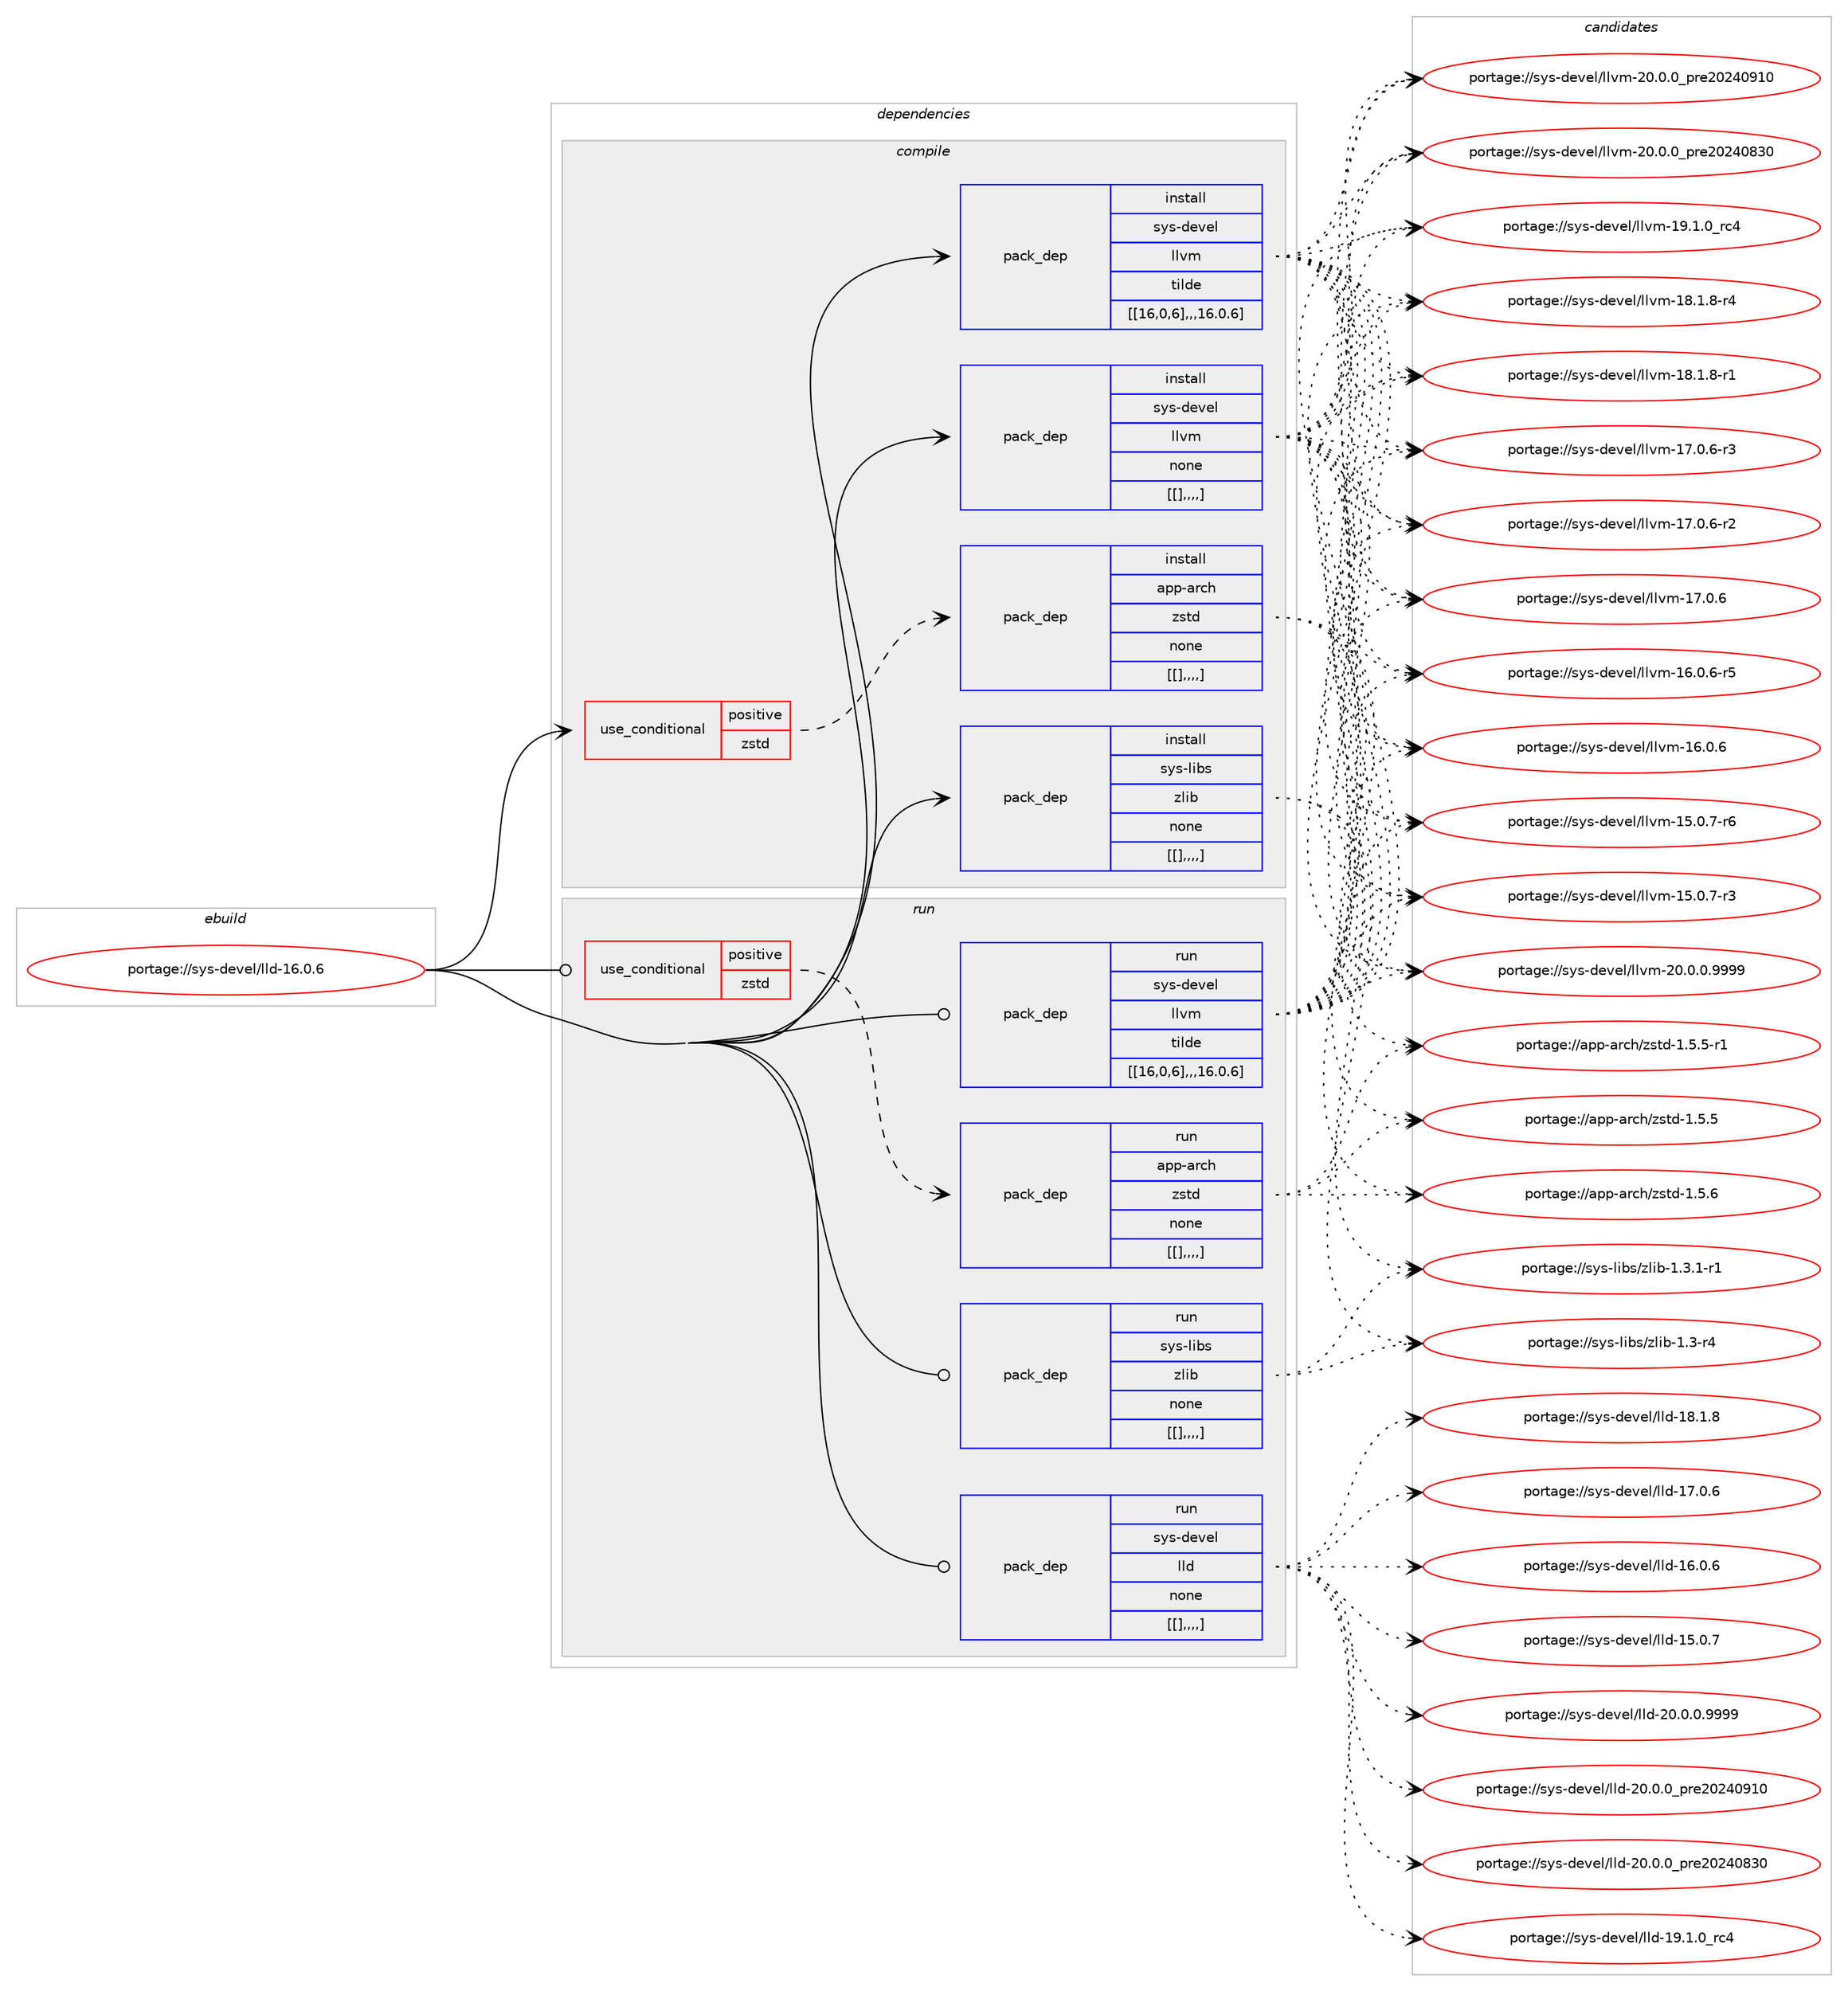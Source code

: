 digraph prolog {

# *************
# Graph options
# *************

newrank=true;
concentrate=true;
compound=true;
graph [rankdir=LR,fontname=Helvetica,fontsize=10,ranksep=1.5];#, ranksep=2.5, nodesep=0.2];
edge  [arrowhead=vee];
node  [fontname=Helvetica,fontsize=10];

# **********
# The ebuild
# **********

subgraph cluster_leftcol {
color=gray;
label=<<i>ebuild</i>>;
id [label="portage://sys-devel/lld-16.0.6", color=red, width=4, href="../sys-devel/lld-16.0.6.svg"];
}

# ****************
# The dependencies
# ****************

subgraph cluster_midcol {
color=gray;
label=<<i>dependencies</i>>;
subgraph cluster_compile {
fillcolor="#eeeeee";
style=filled;
label=<<i>compile</i>>;
subgraph cond120196 {
dependency452418 [label=<<TABLE BORDER="0" CELLBORDER="1" CELLSPACING="0" CELLPADDING="4"><TR><TD ROWSPAN="3" CELLPADDING="10">use_conditional</TD></TR><TR><TD>positive</TD></TR><TR><TD>zstd</TD></TR></TABLE>>, shape=none, color=red];
subgraph pack329141 {
dependency452419 [label=<<TABLE BORDER="0" CELLBORDER="1" CELLSPACING="0" CELLPADDING="4" WIDTH="220"><TR><TD ROWSPAN="6" CELLPADDING="30">pack_dep</TD></TR><TR><TD WIDTH="110">install</TD></TR><TR><TD>app-arch</TD></TR><TR><TD>zstd</TD></TR><TR><TD>none</TD></TR><TR><TD>[[],,,,]</TD></TR></TABLE>>, shape=none, color=blue];
}
dependency452418:e -> dependency452419:w [weight=20,style="dashed",arrowhead="vee"];
}
id:e -> dependency452418:w [weight=20,style="solid",arrowhead="vee"];
subgraph pack329142 {
dependency452420 [label=<<TABLE BORDER="0" CELLBORDER="1" CELLSPACING="0" CELLPADDING="4" WIDTH="220"><TR><TD ROWSPAN="6" CELLPADDING="30">pack_dep</TD></TR><TR><TD WIDTH="110">install</TD></TR><TR><TD>sys-devel</TD></TR><TR><TD>llvm</TD></TR><TR><TD>tilde</TD></TR><TR><TD>[[16,0,6],,,16.0.6]</TD></TR></TABLE>>, shape=none, color=blue];
}
id:e -> dependency452420:w [weight=20,style="solid",arrowhead="vee"];
subgraph pack329143 {
dependency452421 [label=<<TABLE BORDER="0" CELLBORDER="1" CELLSPACING="0" CELLPADDING="4" WIDTH="220"><TR><TD ROWSPAN="6" CELLPADDING="30">pack_dep</TD></TR><TR><TD WIDTH="110">install</TD></TR><TR><TD>sys-libs</TD></TR><TR><TD>zlib</TD></TR><TR><TD>none</TD></TR><TR><TD>[[],,,,]</TD></TR></TABLE>>, shape=none, color=blue];
}
id:e -> dependency452421:w [weight=20,style="solid",arrowhead="vee"];
subgraph pack329144 {
dependency452422 [label=<<TABLE BORDER="0" CELLBORDER="1" CELLSPACING="0" CELLPADDING="4" WIDTH="220"><TR><TD ROWSPAN="6" CELLPADDING="30">pack_dep</TD></TR><TR><TD WIDTH="110">install</TD></TR><TR><TD>sys-devel</TD></TR><TR><TD>llvm</TD></TR><TR><TD>none</TD></TR><TR><TD>[[],,,,]</TD></TR></TABLE>>, shape=none, color=blue];
}
id:e -> dependency452422:w [weight=20,style="solid",arrowhead="vee"];
}
subgraph cluster_compileandrun {
fillcolor="#eeeeee";
style=filled;
label=<<i>compile and run</i>>;
}
subgraph cluster_run {
fillcolor="#eeeeee";
style=filled;
label=<<i>run</i>>;
subgraph cond120197 {
dependency452423 [label=<<TABLE BORDER="0" CELLBORDER="1" CELLSPACING="0" CELLPADDING="4"><TR><TD ROWSPAN="3" CELLPADDING="10">use_conditional</TD></TR><TR><TD>positive</TD></TR><TR><TD>zstd</TD></TR></TABLE>>, shape=none, color=red];
subgraph pack329145 {
dependency452424 [label=<<TABLE BORDER="0" CELLBORDER="1" CELLSPACING="0" CELLPADDING="4" WIDTH="220"><TR><TD ROWSPAN="6" CELLPADDING="30">pack_dep</TD></TR><TR><TD WIDTH="110">run</TD></TR><TR><TD>app-arch</TD></TR><TR><TD>zstd</TD></TR><TR><TD>none</TD></TR><TR><TD>[[],,,,]</TD></TR></TABLE>>, shape=none, color=blue];
}
dependency452423:e -> dependency452424:w [weight=20,style="dashed",arrowhead="vee"];
}
id:e -> dependency452423:w [weight=20,style="solid",arrowhead="odot"];
subgraph pack329146 {
dependency452425 [label=<<TABLE BORDER="0" CELLBORDER="1" CELLSPACING="0" CELLPADDING="4" WIDTH="220"><TR><TD ROWSPAN="6" CELLPADDING="30">pack_dep</TD></TR><TR><TD WIDTH="110">run</TD></TR><TR><TD>sys-devel</TD></TR><TR><TD>llvm</TD></TR><TR><TD>tilde</TD></TR><TR><TD>[[16,0,6],,,16.0.6]</TD></TR></TABLE>>, shape=none, color=blue];
}
id:e -> dependency452425:w [weight=20,style="solid",arrowhead="odot"];
subgraph pack329147 {
dependency452426 [label=<<TABLE BORDER="0" CELLBORDER="1" CELLSPACING="0" CELLPADDING="4" WIDTH="220"><TR><TD ROWSPAN="6" CELLPADDING="30">pack_dep</TD></TR><TR><TD WIDTH="110">run</TD></TR><TR><TD>sys-libs</TD></TR><TR><TD>zlib</TD></TR><TR><TD>none</TD></TR><TR><TD>[[],,,,]</TD></TR></TABLE>>, shape=none, color=blue];
}
id:e -> dependency452426:w [weight=20,style="solid",arrowhead="odot"];
subgraph pack329148 {
dependency452427 [label=<<TABLE BORDER="0" CELLBORDER="1" CELLSPACING="0" CELLPADDING="4" WIDTH="220"><TR><TD ROWSPAN="6" CELLPADDING="30">pack_dep</TD></TR><TR><TD WIDTH="110">run</TD></TR><TR><TD>sys-devel</TD></TR><TR><TD>lld</TD></TR><TR><TD>none</TD></TR><TR><TD>[[],,,,]</TD></TR></TABLE>>, shape=none, color=blue];
}
id:e -> dependency452427:w [weight=20,style="solid",arrowhead="odot"];
}
}

# **************
# The candidates
# **************

subgraph cluster_choices {
rank=same;
color=gray;
label=<<i>candidates</i>>;

subgraph choice329141 {
color=black;
nodesep=1;
choice9711211245971149910447122115116100454946534654 [label="portage://app-arch/zstd-1.5.6", color=red, width=4,href="../app-arch/zstd-1.5.6.svg"];
choice97112112459711499104471221151161004549465346534511449 [label="portage://app-arch/zstd-1.5.5-r1", color=red, width=4,href="../app-arch/zstd-1.5.5-r1.svg"];
choice9711211245971149910447122115116100454946534653 [label="portage://app-arch/zstd-1.5.5", color=red, width=4,href="../app-arch/zstd-1.5.5.svg"];
dependency452419:e -> choice9711211245971149910447122115116100454946534654:w [style=dotted,weight="100"];
dependency452419:e -> choice97112112459711499104471221151161004549465346534511449:w [style=dotted,weight="100"];
dependency452419:e -> choice9711211245971149910447122115116100454946534653:w [style=dotted,weight="100"];
}
subgraph choice329142 {
color=black;
nodesep=1;
choice1151211154510010111810110847108108118109455048464846484657575757 [label="portage://sys-devel/llvm-20.0.0.9999", color=red, width=4,href="../sys-devel/llvm-20.0.0.9999.svg"];
choice115121115451001011181011084710810811810945504846484648951121141015048505248574948 [label="portage://sys-devel/llvm-20.0.0_pre20240910", color=red, width=4,href="../sys-devel/llvm-20.0.0_pre20240910.svg"];
choice115121115451001011181011084710810811810945504846484648951121141015048505248565148 [label="portage://sys-devel/llvm-20.0.0_pre20240830", color=red, width=4,href="../sys-devel/llvm-20.0.0_pre20240830.svg"];
choice115121115451001011181011084710810811810945495746494648951149952 [label="portage://sys-devel/llvm-19.1.0_rc4", color=red, width=4,href="../sys-devel/llvm-19.1.0_rc4.svg"];
choice1151211154510010111810110847108108118109454956464946564511452 [label="portage://sys-devel/llvm-18.1.8-r4", color=red, width=4,href="../sys-devel/llvm-18.1.8-r4.svg"];
choice1151211154510010111810110847108108118109454956464946564511449 [label="portage://sys-devel/llvm-18.1.8-r1", color=red, width=4,href="../sys-devel/llvm-18.1.8-r1.svg"];
choice1151211154510010111810110847108108118109454955464846544511451 [label="portage://sys-devel/llvm-17.0.6-r3", color=red, width=4,href="../sys-devel/llvm-17.0.6-r3.svg"];
choice1151211154510010111810110847108108118109454955464846544511450 [label="portage://sys-devel/llvm-17.0.6-r2", color=red, width=4,href="../sys-devel/llvm-17.0.6-r2.svg"];
choice115121115451001011181011084710810811810945495546484654 [label="portage://sys-devel/llvm-17.0.6", color=red, width=4,href="../sys-devel/llvm-17.0.6.svg"];
choice1151211154510010111810110847108108118109454954464846544511453 [label="portage://sys-devel/llvm-16.0.6-r5", color=red, width=4,href="../sys-devel/llvm-16.0.6-r5.svg"];
choice115121115451001011181011084710810811810945495446484654 [label="portage://sys-devel/llvm-16.0.6", color=red, width=4,href="../sys-devel/llvm-16.0.6.svg"];
choice1151211154510010111810110847108108118109454953464846554511454 [label="portage://sys-devel/llvm-15.0.7-r6", color=red, width=4,href="../sys-devel/llvm-15.0.7-r6.svg"];
choice1151211154510010111810110847108108118109454953464846554511451 [label="portage://sys-devel/llvm-15.0.7-r3", color=red, width=4,href="../sys-devel/llvm-15.0.7-r3.svg"];
dependency452420:e -> choice1151211154510010111810110847108108118109455048464846484657575757:w [style=dotted,weight="100"];
dependency452420:e -> choice115121115451001011181011084710810811810945504846484648951121141015048505248574948:w [style=dotted,weight="100"];
dependency452420:e -> choice115121115451001011181011084710810811810945504846484648951121141015048505248565148:w [style=dotted,weight="100"];
dependency452420:e -> choice115121115451001011181011084710810811810945495746494648951149952:w [style=dotted,weight="100"];
dependency452420:e -> choice1151211154510010111810110847108108118109454956464946564511452:w [style=dotted,weight="100"];
dependency452420:e -> choice1151211154510010111810110847108108118109454956464946564511449:w [style=dotted,weight="100"];
dependency452420:e -> choice1151211154510010111810110847108108118109454955464846544511451:w [style=dotted,weight="100"];
dependency452420:e -> choice1151211154510010111810110847108108118109454955464846544511450:w [style=dotted,weight="100"];
dependency452420:e -> choice115121115451001011181011084710810811810945495546484654:w [style=dotted,weight="100"];
dependency452420:e -> choice1151211154510010111810110847108108118109454954464846544511453:w [style=dotted,weight="100"];
dependency452420:e -> choice115121115451001011181011084710810811810945495446484654:w [style=dotted,weight="100"];
dependency452420:e -> choice1151211154510010111810110847108108118109454953464846554511454:w [style=dotted,weight="100"];
dependency452420:e -> choice1151211154510010111810110847108108118109454953464846554511451:w [style=dotted,weight="100"];
}
subgraph choice329143 {
color=black;
nodesep=1;
choice115121115451081059811547122108105984549465146494511449 [label="portage://sys-libs/zlib-1.3.1-r1", color=red, width=4,href="../sys-libs/zlib-1.3.1-r1.svg"];
choice11512111545108105981154712210810598454946514511452 [label="portage://sys-libs/zlib-1.3-r4", color=red, width=4,href="../sys-libs/zlib-1.3-r4.svg"];
dependency452421:e -> choice115121115451081059811547122108105984549465146494511449:w [style=dotted,weight="100"];
dependency452421:e -> choice11512111545108105981154712210810598454946514511452:w [style=dotted,weight="100"];
}
subgraph choice329144 {
color=black;
nodesep=1;
choice1151211154510010111810110847108108118109455048464846484657575757 [label="portage://sys-devel/llvm-20.0.0.9999", color=red, width=4,href="../sys-devel/llvm-20.0.0.9999.svg"];
choice115121115451001011181011084710810811810945504846484648951121141015048505248574948 [label="portage://sys-devel/llvm-20.0.0_pre20240910", color=red, width=4,href="../sys-devel/llvm-20.0.0_pre20240910.svg"];
choice115121115451001011181011084710810811810945504846484648951121141015048505248565148 [label="portage://sys-devel/llvm-20.0.0_pre20240830", color=red, width=4,href="../sys-devel/llvm-20.0.0_pre20240830.svg"];
choice115121115451001011181011084710810811810945495746494648951149952 [label="portage://sys-devel/llvm-19.1.0_rc4", color=red, width=4,href="../sys-devel/llvm-19.1.0_rc4.svg"];
choice1151211154510010111810110847108108118109454956464946564511452 [label="portage://sys-devel/llvm-18.1.8-r4", color=red, width=4,href="../sys-devel/llvm-18.1.8-r4.svg"];
choice1151211154510010111810110847108108118109454956464946564511449 [label="portage://sys-devel/llvm-18.1.8-r1", color=red, width=4,href="../sys-devel/llvm-18.1.8-r1.svg"];
choice1151211154510010111810110847108108118109454955464846544511451 [label="portage://sys-devel/llvm-17.0.6-r3", color=red, width=4,href="../sys-devel/llvm-17.0.6-r3.svg"];
choice1151211154510010111810110847108108118109454955464846544511450 [label="portage://sys-devel/llvm-17.0.6-r2", color=red, width=4,href="../sys-devel/llvm-17.0.6-r2.svg"];
choice115121115451001011181011084710810811810945495546484654 [label="portage://sys-devel/llvm-17.0.6", color=red, width=4,href="../sys-devel/llvm-17.0.6.svg"];
choice1151211154510010111810110847108108118109454954464846544511453 [label="portage://sys-devel/llvm-16.0.6-r5", color=red, width=4,href="../sys-devel/llvm-16.0.6-r5.svg"];
choice115121115451001011181011084710810811810945495446484654 [label="portage://sys-devel/llvm-16.0.6", color=red, width=4,href="../sys-devel/llvm-16.0.6.svg"];
choice1151211154510010111810110847108108118109454953464846554511454 [label="portage://sys-devel/llvm-15.0.7-r6", color=red, width=4,href="../sys-devel/llvm-15.0.7-r6.svg"];
choice1151211154510010111810110847108108118109454953464846554511451 [label="portage://sys-devel/llvm-15.0.7-r3", color=red, width=4,href="../sys-devel/llvm-15.0.7-r3.svg"];
dependency452422:e -> choice1151211154510010111810110847108108118109455048464846484657575757:w [style=dotted,weight="100"];
dependency452422:e -> choice115121115451001011181011084710810811810945504846484648951121141015048505248574948:w [style=dotted,weight="100"];
dependency452422:e -> choice115121115451001011181011084710810811810945504846484648951121141015048505248565148:w [style=dotted,weight="100"];
dependency452422:e -> choice115121115451001011181011084710810811810945495746494648951149952:w [style=dotted,weight="100"];
dependency452422:e -> choice1151211154510010111810110847108108118109454956464946564511452:w [style=dotted,weight="100"];
dependency452422:e -> choice1151211154510010111810110847108108118109454956464946564511449:w [style=dotted,weight="100"];
dependency452422:e -> choice1151211154510010111810110847108108118109454955464846544511451:w [style=dotted,weight="100"];
dependency452422:e -> choice1151211154510010111810110847108108118109454955464846544511450:w [style=dotted,weight="100"];
dependency452422:e -> choice115121115451001011181011084710810811810945495546484654:w [style=dotted,weight="100"];
dependency452422:e -> choice1151211154510010111810110847108108118109454954464846544511453:w [style=dotted,weight="100"];
dependency452422:e -> choice115121115451001011181011084710810811810945495446484654:w [style=dotted,weight="100"];
dependency452422:e -> choice1151211154510010111810110847108108118109454953464846554511454:w [style=dotted,weight="100"];
dependency452422:e -> choice1151211154510010111810110847108108118109454953464846554511451:w [style=dotted,weight="100"];
}
subgraph choice329145 {
color=black;
nodesep=1;
choice9711211245971149910447122115116100454946534654 [label="portage://app-arch/zstd-1.5.6", color=red, width=4,href="../app-arch/zstd-1.5.6.svg"];
choice97112112459711499104471221151161004549465346534511449 [label="portage://app-arch/zstd-1.5.5-r1", color=red, width=4,href="../app-arch/zstd-1.5.5-r1.svg"];
choice9711211245971149910447122115116100454946534653 [label="portage://app-arch/zstd-1.5.5", color=red, width=4,href="../app-arch/zstd-1.5.5.svg"];
dependency452424:e -> choice9711211245971149910447122115116100454946534654:w [style=dotted,weight="100"];
dependency452424:e -> choice97112112459711499104471221151161004549465346534511449:w [style=dotted,weight="100"];
dependency452424:e -> choice9711211245971149910447122115116100454946534653:w [style=dotted,weight="100"];
}
subgraph choice329146 {
color=black;
nodesep=1;
choice1151211154510010111810110847108108118109455048464846484657575757 [label="portage://sys-devel/llvm-20.0.0.9999", color=red, width=4,href="../sys-devel/llvm-20.0.0.9999.svg"];
choice115121115451001011181011084710810811810945504846484648951121141015048505248574948 [label="portage://sys-devel/llvm-20.0.0_pre20240910", color=red, width=4,href="../sys-devel/llvm-20.0.0_pre20240910.svg"];
choice115121115451001011181011084710810811810945504846484648951121141015048505248565148 [label="portage://sys-devel/llvm-20.0.0_pre20240830", color=red, width=4,href="../sys-devel/llvm-20.0.0_pre20240830.svg"];
choice115121115451001011181011084710810811810945495746494648951149952 [label="portage://sys-devel/llvm-19.1.0_rc4", color=red, width=4,href="../sys-devel/llvm-19.1.0_rc4.svg"];
choice1151211154510010111810110847108108118109454956464946564511452 [label="portage://sys-devel/llvm-18.1.8-r4", color=red, width=4,href="../sys-devel/llvm-18.1.8-r4.svg"];
choice1151211154510010111810110847108108118109454956464946564511449 [label="portage://sys-devel/llvm-18.1.8-r1", color=red, width=4,href="../sys-devel/llvm-18.1.8-r1.svg"];
choice1151211154510010111810110847108108118109454955464846544511451 [label="portage://sys-devel/llvm-17.0.6-r3", color=red, width=4,href="../sys-devel/llvm-17.0.6-r3.svg"];
choice1151211154510010111810110847108108118109454955464846544511450 [label="portage://sys-devel/llvm-17.0.6-r2", color=red, width=4,href="../sys-devel/llvm-17.0.6-r2.svg"];
choice115121115451001011181011084710810811810945495546484654 [label="portage://sys-devel/llvm-17.0.6", color=red, width=4,href="../sys-devel/llvm-17.0.6.svg"];
choice1151211154510010111810110847108108118109454954464846544511453 [label="portage://sys-devel/llvm-16.0.6-r5", color=red, width=4,href="../sys-devel/llvm-16.0.6-r5.svg"];
choice115121115451001011181011084710810811810945495446484654 [label="portage://sys-devel/llvm-16.0.6", color=red, width=4,href="../sys-devel/llvm-16.0.6.svg"];
choice1151211154510010111810110847108108118109454953464846554511454 [label="portage://sys-devel/llvm-15.0.7-r6", color=red, width=4,href="../sys-devel/llvm-15.0.7-r6.svg"];
choice1151211154510010111810110847108108118109454953464846554511451 [label="portage://sys-devel/llvm-15.0.7-r3", color=red, width=4,href="../sys-devel/llvm-15.0.7-r3.svg"];
dependency452425:e -> choice1151211154510010111810110847108108118109455048464846484657575757:w [style=dotted,weight="100"];
dependency452425:e -> choice115121115451001011181011084710810811810945504846484648951121141015048505248574948:w [style=dotted,weight="100"];
dependency452425:e -> choice115121115451001011181011084710810811810945504846484648951121141015048505248565148:w [style=dotted,weight="100"];
dependency452425:e -> choice115121115451001011181011084710810811810945495746494648951149952:w [style=dotted,weight="100"];
dependency452425:e -> choice1151211154510010111810110847108108118109454956464946564511452:w [style=dotted,weight="100"];
dependency452425:e -> choice1151211154510010111810110847108108118109454956464946564511449:w [style=dotted,weight="100"];
dependency452425:e -> choice1151211154510010111810110847108108118109454955464846544511451:w [style=dotted,weight="100"];
dependency452425:e -> choice1151211154510010111810110847108108118109454955464846544511450:w [style=dotted,weight="100"];
dependency452425:e -> choice115121115451001011181011084710810811810945495546484654:w [style=dotted,weight="100"];
dependency452425:e -> choice1151211154510010111810110847108108118109454954464846544511453:w [style=dotted,weight="100"];
dependency452425:e -> choice115121115451001011181011084710810811810945495446484654:w [style=dotted,weight="100"];
dependency452425:e -> choice1151211154510010111810110847108108118109454953464846554511454:w [style=dotted,weight="100"];
dependency452425:e -> choice1151211154510010111810110847108108118109454953464846554511451:w [style=dotted,weight="100"];
}
subgraph choice329147 {
color=black;
nodesep=1;
choice115121115451081059811547122108105984549465146494511449 [label="portage://sys-libs/zlib-1.3.1-r1", color=red, width=4,href="../sys-libs/zlib-1.3.1-r1.svg"];
choice11512111545108105981154712210810598454946514511452 [label="portage://sys-libs/zlib-1.3-r4", color=red, width=4,href="../sys-libs/zlib-1.3-r4.svg"];
dependency452426:e -> choice115121115451081059811547122108105984549465146494511449:w [style=dotted,weight="100"];
dependency452426:e -> choice11512111545108105981154712210810598454946514511452:w [style=dotted,weight="100"];
}
subgraph choice329148 {
color=black;
nodesep=1;
choice1151211154510010111810110847108108100455048464846484657575757 [label="portage://sys-devel/lld-20.0.0.9999", color=red, width=4,href="../sys-devel/lld-20.0.0.9999.svg"];
choice115121115451001011181011084710810810045504846484648951121141015048505248574948 [label="portage://sys-devel/lld-20.0.0_pre20240910", color=red, width=4,href="../sys-devel/lld-20.0.0_pre20240910.svg"];
choice115121115451001011181011084710810810045504846484648951121141015048505248565148 [label="portage://sys-devel/lld-20.0.0_pre20240830", color=red, width=4,href="../sys-devel/lld-20.0.0_pre20240830.svg"];
choice115121115451001011181011084710810810045495746494648951149952 [label="portage://sys-devel/lld-19.1.0_rc4", color=red, width=4,href="../sys-devel/lld-19.1.0_rc4.svg"];
choice115121115451001011181011084710810810045495646494656 [label="portage://sys-devel/lld-18.1.8", color=red, width=4,href="../sys-devel/lld-18.1.8.svg"];
choice115121115451001011181011084710810810045495546484654 [label="portage://sys-devel/lld-17.0.6", color=red, width=4,href="../sys-devel/lld-17.0.6.svg"];
choice115121115451001011181011084710810810045495446484654 [label="portage://sys-devel/lld-16.0.6", color=red, width=4,href="../sys-devel/lld-16.0.6.svg"];
choice115121115451001011181011084710810810045495346484655 [label="portage://sys-devel/lld-15.0.7", color=red, width=4,href="../sys-devel/lld-15.0.7.svg"];
dependency452427:e -> choice1151211154510010111810110847108108100455048464846484657575757:w [style=dotted,weight="100"];
dependency452427:e -> choice115121115451001011181011084710810810045504846484648951121141015048505248574948:w [style=dotted,weight="100"];
dependency452427:e -> choice115121115451001011181011084710810810045504846484648951121141015048505248565148:w [style=dotted,weight="100"];
dependency452427:e -> choice115121115451001011181011084710810810045495746494648951149952:w [style=dotted,weight="100"];
dependency452427:e -> choice115121115451001011181011084710810810045495646494656:w [style=dotted,weight="100"];
dependency452427:e -> choice115121115451001011181011084710810810045495546484654:w [style=dotted,weight="100"];
dependency452427:e -> choice115121115451001011181011084710810810045495446484654:w [style=dotted,weight="100"];
dependency452427:e -> choice115121115451001011181011084710810810045495346484655:w [style=dotted,weight="100"];
}
}

}
